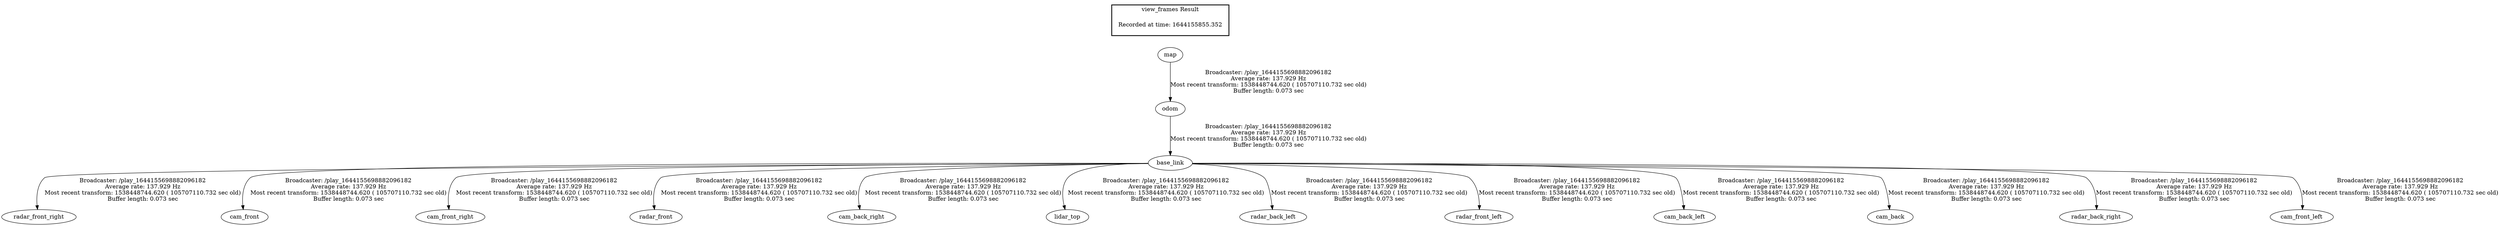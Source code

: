 digraph G {
"odom" -> "base_link"[label="Broadcaster: /play_1644155698882096182\nAverage rate: 137.929 Hz\nMost recent transform: 1538448744.620 ( 105707110.732 sec old)\nBuffer length: 0.073 sec\n"];
"map" -> "odom"[label="Broadcaster: /play_1644155698882096182\nAverage rate: 137.929 Hz\nMost recent transform: 1538448744.620 ( 105707110.732 sec old)\nBuffer length: 0.073 sec\n"];
"base_link" -> "radar_front_right"[label="Broadcaster: /play_1644155698882096182\nAverage rate: 137.929 Hz\nMost recent transform: 1538448744.620 ( 105707110.732 sec old)\nBuffer length: 0.073 sec\n"];
"base_link" -> "cam_front"[label="Broadcaster: /play_1644155698882096182\nAverage rate: 137.929 Hz\nMost recent transform: 1538448744.620 ( 105707110.732 sec old)\nBuffer length: 0.073 sec\n"];
"base_link" -> "cam_front_right"[label="Broadcaster: /play_1644155698882096182\nAverage rate: 137.929 Hz\nMost recent transform: 1538448744.620 ( 105707110.732 sec old)\nBuffer length: 0.073 sec\n"];
"base_link" -> "radar_front"[label="Broadcaster: /play_1644155698882096182\nAverage rate: 137.929 Hz\nMost recent transform: 1538448744.620 ( 105707110.732 sec old)\nBuffer length: 0.073 sec\n"];
"base_link" -> "cam_back_right"[label="Broadcaster: /play_1644155698882096182\nAverage rate: 137.929 Hz\nMost recent transform: 1538448744.620 ( 105707110.732 sec old)\nBuffer length: 0.073 sec\n"];
"base_link" -> "lidar_top"[label="Broadcaster: /play_1644155698882096182\nAverage rate: 137.929 Hz\nMost recent transform: 1538448744.620 ( 105707110.732 sec old)\nBuffer length: 0.073 sec\n"];
"base_link" -> "radar_back_left"[label="Broadcaster: /play_1644155698882096182\nAverage rate: 137.929 Hz\nMost recent transform: 1538448744.620 ( 105707110.732 sec old)\nBuffer length: 0.073 sec\n"];
"base_link" -> "radar_front_left"[label="Broadcaster: /play_1644155698882096182\nAverage rate: 137.929 Hz\nMost recent transform: 1538448744.620 ( 105707110.732 sec old)\nBuffer length: 0.073 sec\n"];
"base_link" -> "cam_back_left"[label="Broadcaster: /play_1644155698882096182\nAverage rate: 137.929 Hz\nMost recent transform: 1538448744.620 ( 105707110.732 sec old)\nBuffer length: 0.073 sec\n"];
"base_link" -> "cam_back"[label="Broadcaster: /play_1644155698882096182\nAverage rate: 137.929 Hz\nMost recent transform: 1538448744.620 ( 105707110.732 sec old)\nBuffer length: 0.073 sec\n"];
"base_link" -> "radar_back_right"[label="Broadcaster: /play_1644155698882096182\nAverage rate: 137.929 Hz\nMost recent transform: 1538448744.620 ( 105707110.732 sec old)\nBuffer length: 0.073 sec\n"];
"base_link" -> "cam_front_left"[label="Broadcaster: /play_1644155698882096182\nAverage rate: 137.929 Hz\nMost recent transform: 1538448744.620 ( 105707110.732 sec old)\nBuffer length: 0.073 sec\n"];
edge [style=invis];
 subgraph cluster_legend { style=bold; color=black; label ="view_frames Result";
"Recorded at time: 1644155855.352"[ shape=plaintext ] ;
 }->"map";
}